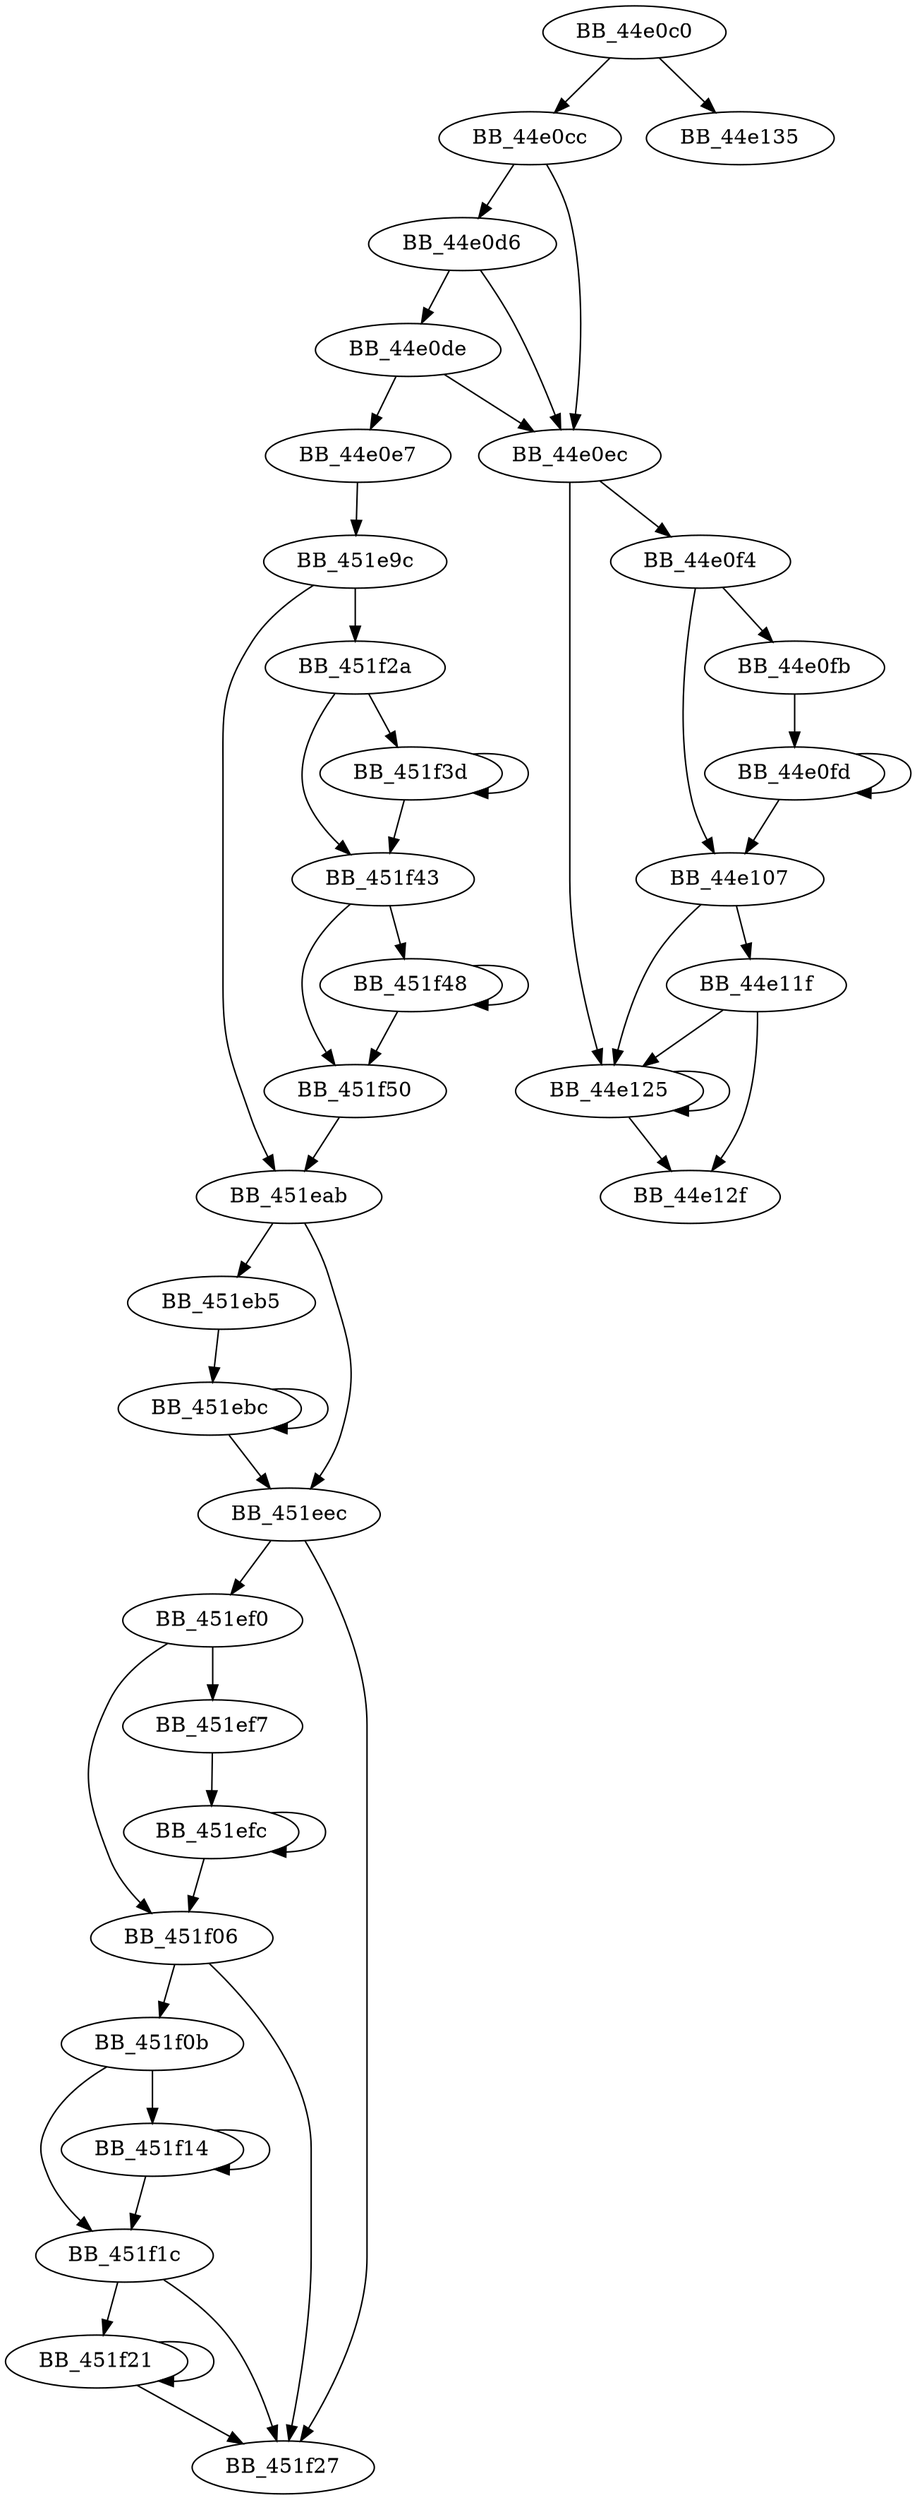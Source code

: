 DiGraph sub_44E0C0{
BB_44e0c0->BB_44e0cc
BB_44e0c0->BB_44e135
BB_44e0cc->BB_44e0d6
BB_44e0cc->BB_44e0ec
BB_44e0d6->BB_44e0de
BB_44e0d6->BB_44e0ec
BB_44e0de->BB_44e0e7
BB_44e0de->BB_44e0ec
BB_44e0e7->BB_451e9c
BB_44e0ec->BB_44e0f4
BB_44e0ec->BB_44e125
BB_44e0f4->BB_44e0fb
BB_44e0f4->BB_44e107
BB_44e0fb->BB_44e0fd
BB_44e0fd->BB_44e0fd
BB_44e0fd->BB_44e107
BB_44e107->BB_44e11f
BB_44e107->BB_44e125
BB_44e11f->BB_44e125
BB_44e11f->BB_44e12f
BB_44e125->BB_44e125
BB_44e125->BB_44e12f
BB_451e9c->BB_451eab
BB_451e9c->BB_451f2a
BB_451eab->BB_451eb5
BB_451eab->BB_451eec
BB_451eb5->BB_451ebc
BB_451ebc->BB_451ebc
BB_451ebc->BB_451eec
BB_451eec->BB_451ef0
BB_451eec->BB_451f27
BB_451ef0->BB_451ef7
BB_451ef0->BB_451f06
BB_451ef7->BB_451efc
BB_451efc->BB_451efc
BB_451efc->BB_451f06
BB_451f06->BB_451f0b
BB_451f06->BB_451f27
BB_451f0b->BB_451f14
BB_451f0b->BB_451f1c
BB_451f14->BB_451f14
BB_451f14->BB_451f1c
BB_451f1c->BB_451f21
BB_451f1c->BB_451f27
BB_451f21->BB_451f21
BB_451f21->BB_451f27
BB_451f2a->BB_451f3d
BB_451f2a->BB_451f43
BB_451f3d->BB_451f3d
BB_451f3d->BB_451f43
BB_451f43->BB_451f48
BB_451f43->BB_451f50
BB_451f48->BB_451f48
BB_451f48->BB_451f50
BB_451f50->BB_451eab
}
